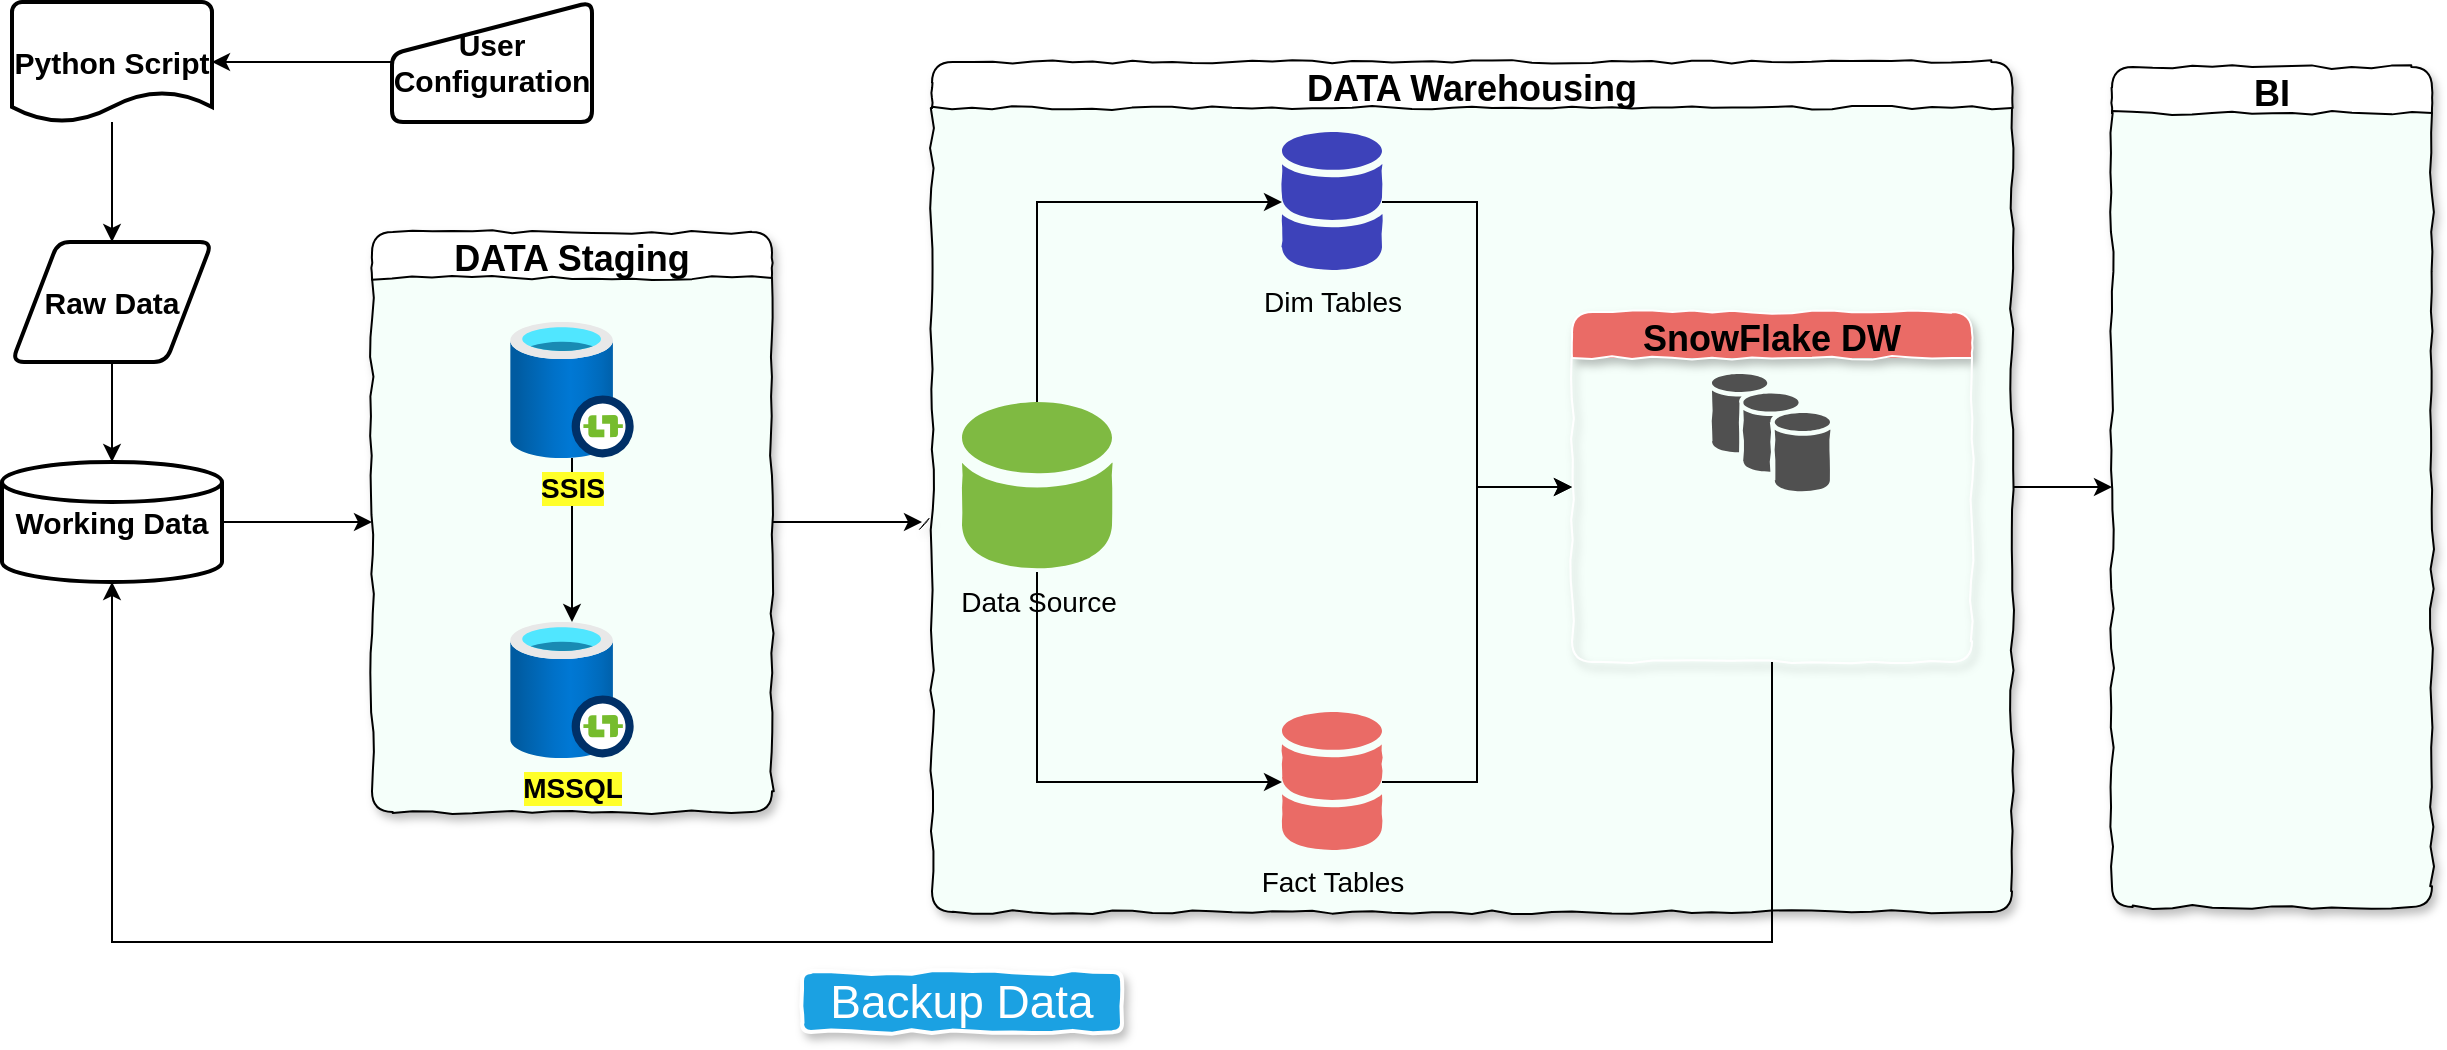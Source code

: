 <mxfile version="14.9.5" type="device" pages="2"><diagram id="kgpKYQtTHZ0yAKxKKP6v" name="Page-1"><mxGraphModel dx="2272" dy="762" grid="1" gridSize="10" guides="1" tooltips="1" connect="1" arrows="1" fold="1" page="1" pageScale="1" pageWidth="850" pageHeight="1100" math="0" shadow="0"><root><mxCell id="0"/><mxCell id="1" parent="0"/><mxCell id="uzv2ivPUkBclUeTCW3zs-11" value="" style="edgeStyle=orthogonalEdgeStyle;rounded=0;orthogonalLoop=1;jettySize=auto;html=1;" parent="1" source="uzv2ivPUkBclUeTCW3zs-1" target="uzv2ivPUkBclUeTCW3zs-5" edge="1"><mxGeometry relative="1" as="geometry"/></mxCell><mxCell id="uzv2ivPUkBclUeTCW3zs-1" value="Python Script" style="strokeWidth=2;html=1;shape=mxgraph.flowchart.document2;whiteSpace=wrap;size=0.25;fontSize=15;fontStyle=1" parent="1" vertex="1"><mxGeometry x="-50" y="50" width="100" height="60" as="geometry"/></mxCell><mxCell id="uzv2ivPUkBclUeTCW3zs-7" value="" style="edgeStyle=orthogonalEdgeStyle;rounded=0;orthogonalLoop=1;jettySize=auto;html=1;" parent="1" source="uzv2ivPUkBclUeTCW3zs-5" target="uzv2ivPUkBclUeTCW3zs-6" edge="1"><mxGeometry relative="1" as="geometry"/></mxCell><mxCell id="uzv2ivPUkBclUeTCW3zs-5" value="Raw Data" style="shape=parallelogram;html=1;strokeWidth=2;perimeter=parallelogramPerimeter;whiteSpace=wrap;rounded=1;arcSize=12;size=0.23;fontSize=15;fontStyle=1" parent="1" vertex="1"><mxGeometry x="-50" y="170" width="100" height="60" as="geometry"/></mxCell><mxCell id="uzv2ivPUkBclUeTCW3zs-13" value="" style="edgeStyle=orthogonalEdgeStyle;rounded=0;orthogonalLoop=1;jettySize=auto;html=1;" parent="1" source="uzv2ivPUkBclUeTCW3zs-6" edge="1"><mxGeometry relative="1" as="geometry"><mxPoint x="130" y="310" as="targetPoint"/></mxGeometry></mxCell><mxCell id="uzv2ivPUkBclUeTCW3zs-6" value="Working Data" style="strokeWidth=2;html=1;shape=mxgraph.flowchart.database;whiteSpace=wrap;fontSize=15;fontStyle=1" parent="1" vertex="1"><mxGeometry x="-55" y="280" width="110" height="60" as="geometry"/></mxCell><mxCell id="uzv2ivPUkBclUeTCW3zs-10" value="" style="edgeStyle=orthogonalEdgeStyle;rounded=0;orthogonalLoop=1;jettySize=auto;html=1;" parent="1" source="uzv2ivPUkBclUeTCW3zs-9" target="uzv2ivPUkBclUeTCW3zs-1" edge="1"><mxGeometry relative="1" as="geometry"/></mxCell><mxCell id="uzv2ivPUkBclUeTCW3zs-9" value="User Configuration" style="html=1;strokeWidth=2;shape=manualInput;whiteSpace=wrap;rounded=1;size=26;arcSize=11;fontSize=15;fontStyle=1" parent="1" vertex="1"><mxGeometry x="140" y="50" width="100" height="60" as="geometry"/></mxCell><mxCell id="uzv2ivPUkBclUeTCW3zs-23" value="" style="edgeStyle=orthogonalEdgeStyle;rounded=0;orthogonalLoop=1;jettySize=auto;html=1;" parent="1" source="uzv2ivPUkBclUeTCW3zs-14" target="uzv2ivPUkBclUeTCW3zs-22" edge="1"><mxGeometry relative="1" as="geometry"/></mxCell><mxCell id="uzv2ivPUkBclUeTCW3zs-14" value="DATA Staging" style="swimlane;swimlaneFillColor=#F5FFFA;rounded=1;shadow=1;sketch=1;sketchStyle=comic;fontSize=18;" parent="1" vertex="1"><mxGeometry x="130" y="165" width="200" height="290" as="geometry"/></mxCell><mxCell id="uzv2ivPUkBclUeTCW3zs-15" value="MSSQL" style="aspect=fixed;html=1;points=[];align=center;image;fontSize=14;image=img/lib/azure2/databases/SSIS_Lift_And_Shift_IR.svg;fontStyle=1;labelBackgroundColor=#FFFF29;" parent="uzv2ivPUkBclUeTCW3zs-14" vertex="1"><mxGeometry x="69" y="195" width="62" height="68" as="geometry"/></mxCell><mxCell id="dzt1RRQx9L7oprt4ukeB-1" value="" style="edgeStyle=orthogonalEdgeStyle;rounded=0;orthogonalLoop=1;jettySize=auto;html=1;" edge="1" parent="uzv2ivPUkBclUeTCW3zs-14" source="uzv2ivPUkBclUeTCW3zs-16" target="uzv2ivPUkBclUeTCW3zs-15"><mxGeometry relative="1" as="geometry"/></mxCell><mxCell id="uzv2ivPUkBclUeTCW3zs-16" value="SSIS" style="aspect=fixed;html=1;points=[];align=center;image;fontSize=14;image=img/lib/azure2/databases/SSIS_Lift_And_Shift_IR.svg;fontStyle=1;labelBackgroundColor=#FFFF29;" parent="uzv2ivPUkBclUeTCW3zs-14" vertex="1"><mxGeometry x="69" y="45" width="62" height="68" as="geometry"/></mxCell><mxCell id="b4H6BDTWRWyhvLrXO6Qf-3" style="edgeStyle=orthogonalEdgeStyle;rounded=0;orthogonalLoop=1;jettySize=auto;html=1;entryX=0;entryY=0.5;entryDx=0;entryDy=0;fontSize=14;fontColor=#000000;" parent="1" source="uzv2ivPUkBclUeTCW3zs-17" target="x8aEnTMYJ4ggKL70ihcM-21" edge="1"><mxGeometry relative="1" as="geometry"/></mxCell><mxCell id="uzv2ivPUkBclUeTCW3zs-17" value="DATA Warehousing" style="swimlane;swimlaneFillColor=#F5FFFA;rounded=1;shadow=1;sketch=1;sketchStyle=comic;fontSize=18;" parent="1" vertex="1"><mxGeometry x="410" y="80" width="540" height="425" as="geometry"/></mxCell><mxCell id="WlsMBqn2gcag-HPkVGk7-3" style="edgeStyle=orthogonalEdgeStyle;rounded=0;orthogonalLoop=1;jettySize=auto;html=1;entryX=0;entryY=0.5;entryDx=0;entryDy=0;fontColor=#000000;" parent="uzv2ivPUkBclUeTCW3zs-17" source="uzv2ivPUkBclUeTCW3zs-24" target="WlsMBqn2gcag-HPkVGk7-1" edge="1"><mxGeometry relative="1" as="geometry"/></mxCell><mxCell id="uzv2ivPUkBclUeTCW3zs-24" value="Dim Tables" style="shadow=0;dashed=0;html=1;strokeColor=none;labelPosition=center;verticalLabelPosition=bottom;verticalAlign=top;outlineConnect=0;align=center;shape=mxgraph.office.databases.database_mini_2;rounded=1;sketch=1;sketchStyle=comic;fillColor=#3D42BA;fontSize=14;" parent="uzv2ivPUkBclUeTCW3zs-17" vertex="1"><mxGeometry x="175" y="35" width="50" height="70" as="geometry"/></mxCell><mxCell id="uzv2ivPUkBclUeTCW3zs-33" style="edgeStyle=orthogonalEdgeStyle;rounded=0;orthogonalLoop=1;jettySize=auto;html=1;fontColor=#FFFFFF;" parent="uzv2ivPUkBclUeTCW3zs-17" source="uzv2ivPUkBclUeTCW3zs-27" target="uzv2ivPUkBclUeTCW3zs-32" edge="1"><mxGeometry relative="1" as="geometry"><Array as="points"><mxPoint x="53" y="360"/></Array></mxGeometry></mxCell><mxCell id="uzv2ivPUkBclUeTCW3zs-34" style="edgeStyle=orthogonalEdgeStyle;rounded=0;orthogonalLoop=1;jettySize=auto;html=1;fontColor=#000000;" parent="uzv2ivPUkBclUeTCW3zs-17" source="uzv2ivPUkBclUeTCW3zs-27" target="uzv2ivPUkBclUeTCW3zs-24" edge="1"><mxGeometry relative="1" as="geometry"><Array as="points"><mxPoint x="53" y="205"/></Array></mxGeometry></mxCell><mxCell id="uzv2ivPUkBclUeTCW3zs-27" value="Data Source" style="shadow=0;dashed=0;html=1;strokeColor=none;labelPosition=center;verticalLabelPosition=bottom;verticalAlign=top;outlineConnect=0;align=center;shape=mxgraph.office.databases.database_mini_1;fillColor=#7FBA42;rounded=1;sketch=1;sketchStyle=comic;fontSize=14;" parent="uzv2ivPUkBclUeTCW3zs-17" vertex="1"><mxGeometry x="15" y="170" width="75" height="85" as="geometry"/></mxCell><mxCell id="WlsMBqn2gcag-HPkVGk7-4" style="edgeStyle=orthogonalEdgeStyle;rounded=0;orthogonalLoop=1;jettySize=auto;html=1;entryX=0;entryY=0.5;entryDx=0;entryDy=0;fontColor=#000000;" parent="uzv2ivPUkBclUeTCW3zs-17" source="uzv2ivPUkBclUeTCW3zs-32" target="WlsMBqn2gcag-HPkVGk7-1" edge="1"><mxGeometry relative="1" as="geometry"/></mxCell><mxCell id="uzv2ivPUkBclUeTCW3zs-32" value="Fact Tables" style="shadow=0;dashed=0;html=1;strokeColor=none;labelPosition=center;verticalLabelPosition=bottom;verticalAlign=top;outlineConnect=0;align=center;shape=mxgraph.office.databases.database_mini_2;rounded=1;sketch=1;sketchStyle=comic;fillColor=#EA6B66;fontSize=14;" parent="uzv2ivPUkBclUeTCW3zs-17" vertex="1"><mxGeometry x="175" y="325" width="50" height="70" as="geometry"/></mxCell><mxCell id="WlsMBqn2gcag-HPkVGk7-1" value="SnowFlake DW" style="swimlane;rounded=1;shadow=1;sketch=1;sketchStyle=comic;fontColor=#000000;strokeColor=#FFFFFF;fillColor=#EA6B66;fontSize=18;" parent="uzv2ivPUkBclUeTCW3zs-17" vertex="1"><mxGeometry x="320" y="125" width="200" height="175" as="geometry"/></mxCell><mxCell id="WlsMBqn2gcag-HPkVGk7-2" value="" style="shadow=0;dashed=0;html=1;strokeColor=none;fillColor=#505050;labelPosition=center;verticalLabelPosition=bottom;verticalAlign=top;outlineConnect=0;align=center;shape=mxgraph.office.databases.database_availability_group;rounded=1;sketch=1;sketchStyle=comic;fontColor=#000000;" parent="WlsMBqn2gcag-HPkVGk7-1" vertex="1"><mxGeometry x="70" y="31" width="59" height="59" as="geometry"/></mxCell><mxCell id="x8aEnTMYJ4ggKL70ihcM-3" value="" style="shape=image;html=1;verticalAlign=top;verticalLabelPosition=bottom;labelBackgroundColor=#ffffff;imageAspect=0;aspect=fixed;image=https://cdn2.iconfinder.com/data/icons/free-color-outline-christmas/24/christmas-snow-snowflake-weather-winter-128.png;rounded=1;shadow=1;sketch=1;sketchStyle=comic;fontSize=18;fontColor=#000000;strokeColor=#FFFFFF;fillColor=#EA6B66;" parent="WlsMBqn2gcag-HPkVGk7-1" vertex="1"><mxGeometry x="70" y="112" width="63" height="63" as="geometry"/></mxCell><mxCell id="uzv2ivPUkBclUeTCW3zs-22" value="" style="shape=waypoint;sketch=1;size=6;pointerEvents=1;points=[];fillColor=#ffffff;resizable=0;rotatable=0;perimeter=centerPerimeter;snapToPoint=1;rounded=1;shadow=1;fontStyle=1;swimlaneFillColor=#F5FFFA;startSize=23;" parent="1" vertex="1"><mxGeometry x="385" y="290" width="40" height="40" as="geometry"/></mxCell><mxCell id="WlsMBqn2gcag-HPkVGk7-7" value="Backup Data" style="rounded=1;whiteSpace=wrap;html=1;strokeWidth=2;fillWeight=4;hachureGap=8;hachureAngle=45;fillColor=#1ba1e2;sketch=1;shadow=1;sketchStyle=comic;strokeColor=#FFFFFF;fontColor=#FFFFFF;fontSize=23;" parent="1" vertex="1"><mxGeometry x="345" y="535" width="160" height="30" as="geometry"/></mxCell><mxCell id="x8aEnTMYJ4ggKL70ihcM-6" style="edgeStyle=orthogonalEdgeStyle;rounded=0;orthogonalLoop=1;jettySize=auto;html=1;entryX=0.5;entryY=1;entryDx=0;entryDy=0;entryPerimeter=0;fontSize=18;fontColor=#000000;" parent="1" source="WlsMBqn2gcag-HPkVGk7-1" target="uzv2ivPUkBclUeTCW3zs-6" edge="1"><mxGeometry relative="1" as="geometry"><Array as="points"><mxPoint x="830" y="520"/><mxPoint y="520"/></Array></mxGeometry></mxCell><mxCell id="x8aEnTMYJ4ggKL70ihcM-21" value="BI" style="swimlane;swimlaneFillColor=#F5FFFA;rounded=1;shadow=1;sketch=1;sketchStyle=comic;fontSize=18;" parent="1" vertex="1"><mxGeometry x="1000" y="82.5" width="160" height="420" as="geometry"/></mxCell><mxCell id="b4H6BDTWRWyhvLrXO6Qf-1" value="" style="shape=image;verticalLabelPosition=bottom;labelBackgroundColor=#ffffff;verticalAlign=top;aspect=fixed;imageAspect=0;image=https://sereviso.com/wp-content/uploads/2018/06/power-bi-1.jpg;" parent="x8aEnTMYJ4ggKL70ihcM-21" vertex="1"><mxGeometry x="26.61" y="117.5" width="106.79" height="46" as="geometry"/></mxCell><mxCell id="b4H6BDTWRWyhvLrXO6Qf-2" value="" style="shape=image;verticalLabelPosition=bottom;labelBackgroundColor=#ffffff;verticalAlign=top;aspect=fixed;imageAspect=0;image=https://images.squarespace-cdn.com/content/v1/5dabbab8b6c1842bf803ac3c/1603849332264-DI52L7YIL0VXX3YOS6BF/power_bi_service.png;" parent="x8aEnTMYJ4ggKL70ihcM-21" vertex="1"><mxGeometry x="29.31" y="287.5" width="101.38" height="59" as="geometry"/></mxCell></root></mxGraphModel></diagram><diagram id="1HZ9CG900YXCsGHsP7gn" name="Page-2"><mxGraphModel dx="1422" dy="762" grid="1" gridSize="10" guides="1" tooltips="1" connect="1" arrows="1" fold="1" page="1" pageScale="1" pageWidth="827" pageHeight="1169" math="0" shadow="0"><root><mxCell id="l3gKXlvMFF1uMDkSRHEN-0"/><mxCell id="l3gKXlvMFF1uMDkSRHEN-1" parent="l3gKXlvMFF1uMDkSRHEN-0"/></root></mxGraphModel></diagram></mxfile>